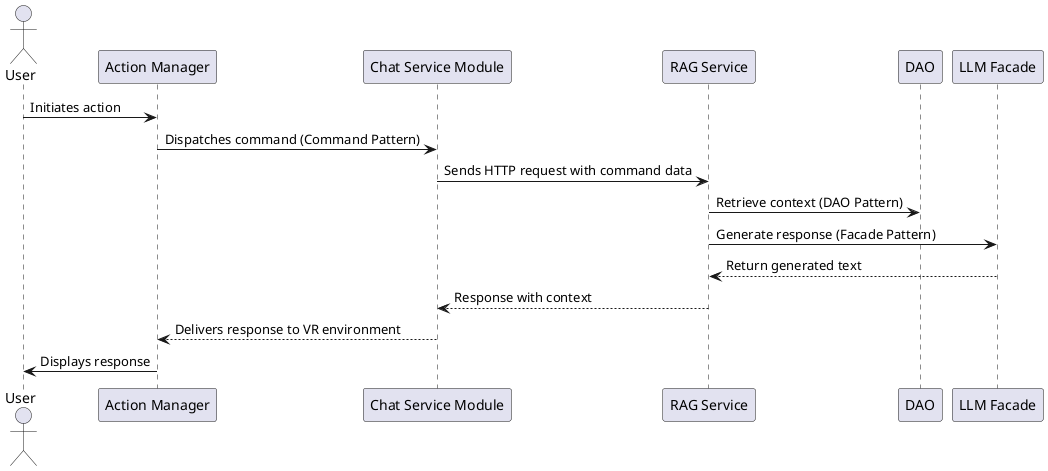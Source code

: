 @startuml ProcessView
actor User
participant "Action Manager" as AM
participant "Chat Service Module" as CSM
participant "RAG Service" as RAG
participant "DAO" as DAO
participant "LLM Facade" as LLM

User -> AM: Initiates action
AM -> CSM: Dispatches command (Command Pattern)
CSM -> RAG: Sends HTTP request with command data
RAG -> DAO: Retrieve context (DAO Pattern)
RAG -> LLM: Generate response (Facade Pattern)
LLM --> RAG: Return generated text
RAG --> CSM: Response with context
CSM --> AM: Delivers response to VR environment
AM -> User: Displays response
@enduml
